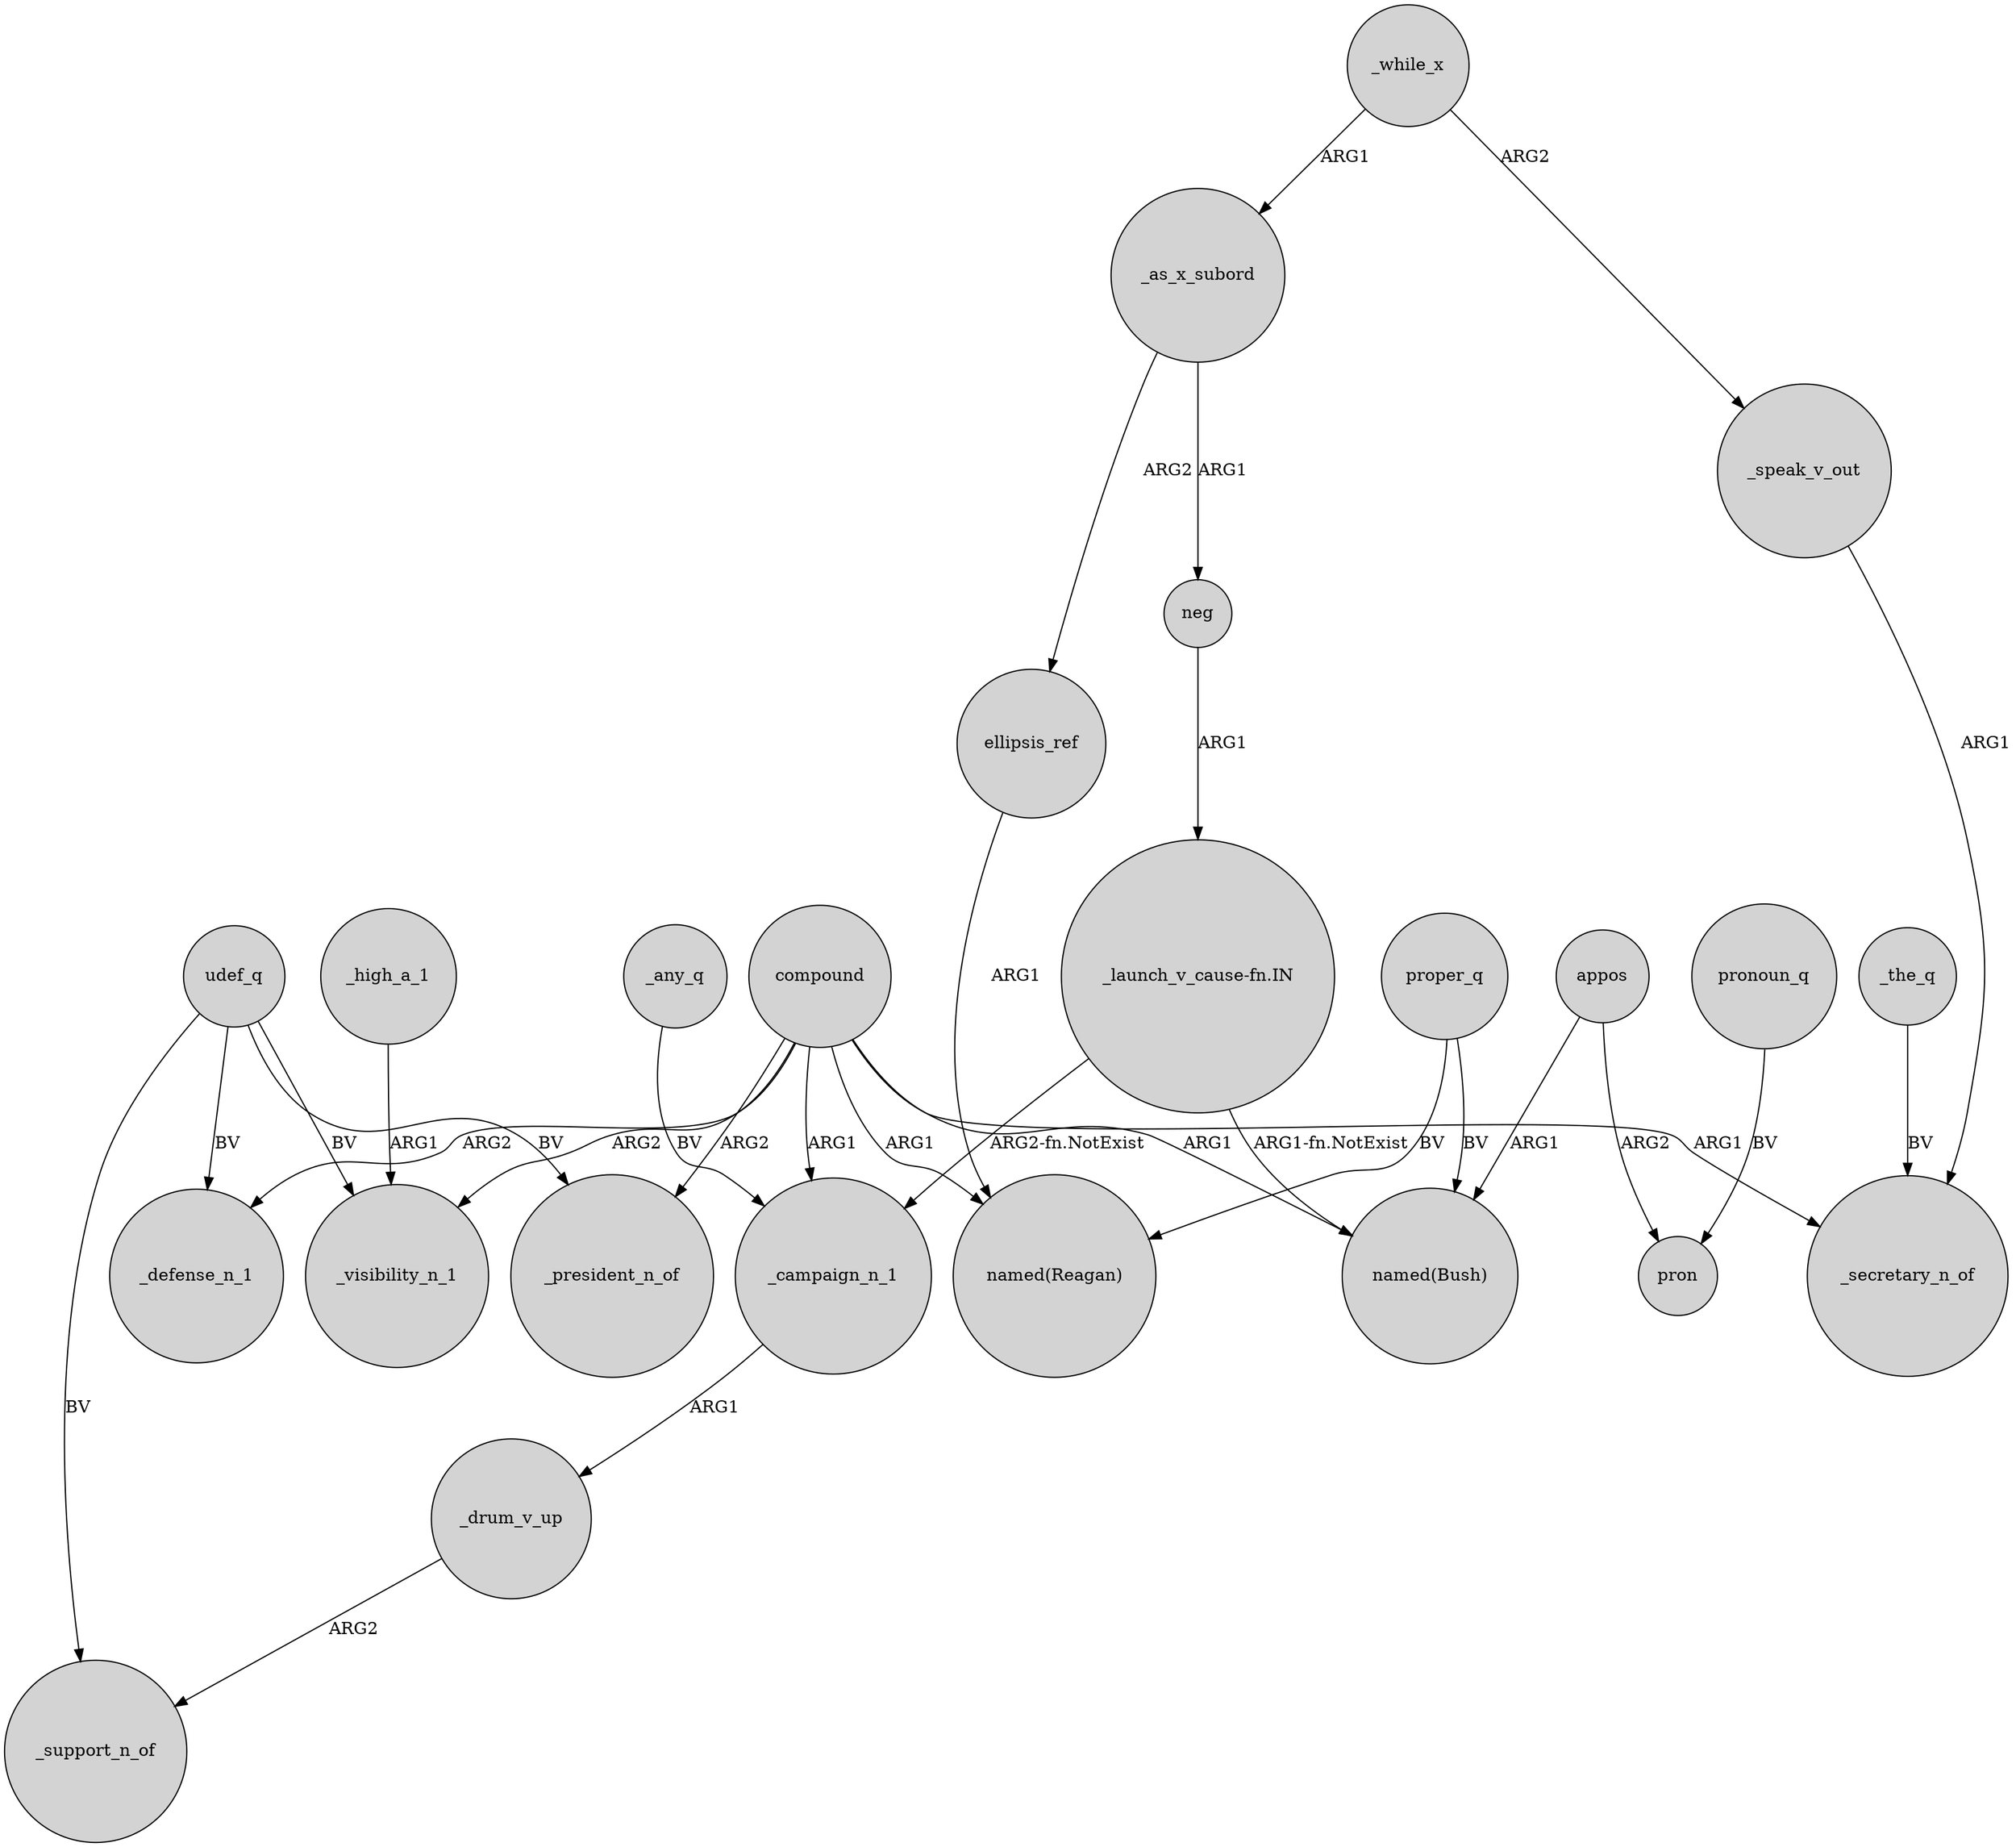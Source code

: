 digraph {
	node [shape=circle style=filled]
	compound -> _visibility_n_1 [label=ARG2]
	compound -> "named(Reagan)" [label=ARG1]
	compound -> _president_n_of [label=ARG2]
	_speak_v_out -> _secretary_n_of [label=ARG1]
	appos -> pron [label=ARG2]
	udef_q -> _visibility_n_1 [label=BV]
	_any_q -> _campaign_n_1 [label=BV]
	compound -> _campaign_n_1 [label=ARG1]
	_drum_v_up -> _support_n_of [label=ARG2]
	_as_x_subord -> neg [label=ARG1]
	"_launch_v_cause-fn.IN" -> "named(Bush)" [label="ARG1-fn.NotExist"]
	compound -> _defense_n_1 [label=ARG2]
	appos -> "named(Bush)" [label=ARG1]
	"_launch_v_cause-fn.IN" -> _campaign_n_1 [label="ARG2-fn.NotExist"]
	_the_q -> _secretary_n_of [label=BV]
	pronoun_q -> pron [label=BV]
	_while_x -> _speak_v_out [label=ARG2]
	udef_q -> _defense_n_1 [label=BV]
	udef_q -> _president_n_of [label=BV]
	neg -> "_launch_v_cause-fn.IN" [label=ARG1]
	_campaign_n_1 -> _drum_v_up [label=ARG1]
	ellipsis_ref -> "named(Reagan)" [label=ARG1]
	proper_q -> "named(Bush)" [label=BV]
	proper_q -> "named(Reagan)" [label=BV]
	_high_a_1 -> _visibility_n_1 [label=ARG1]
	udef_q -> _support_n_of [label=BV]
	_as_x_subord -> ellipsis_ref [label=ARG2]
	_while_x -> _as_x_subord [label=ARG1]
	compound -> _secretary_n_of [label=ARG1]
	compound -> "named(Bush)" [label=ARG1]
}
